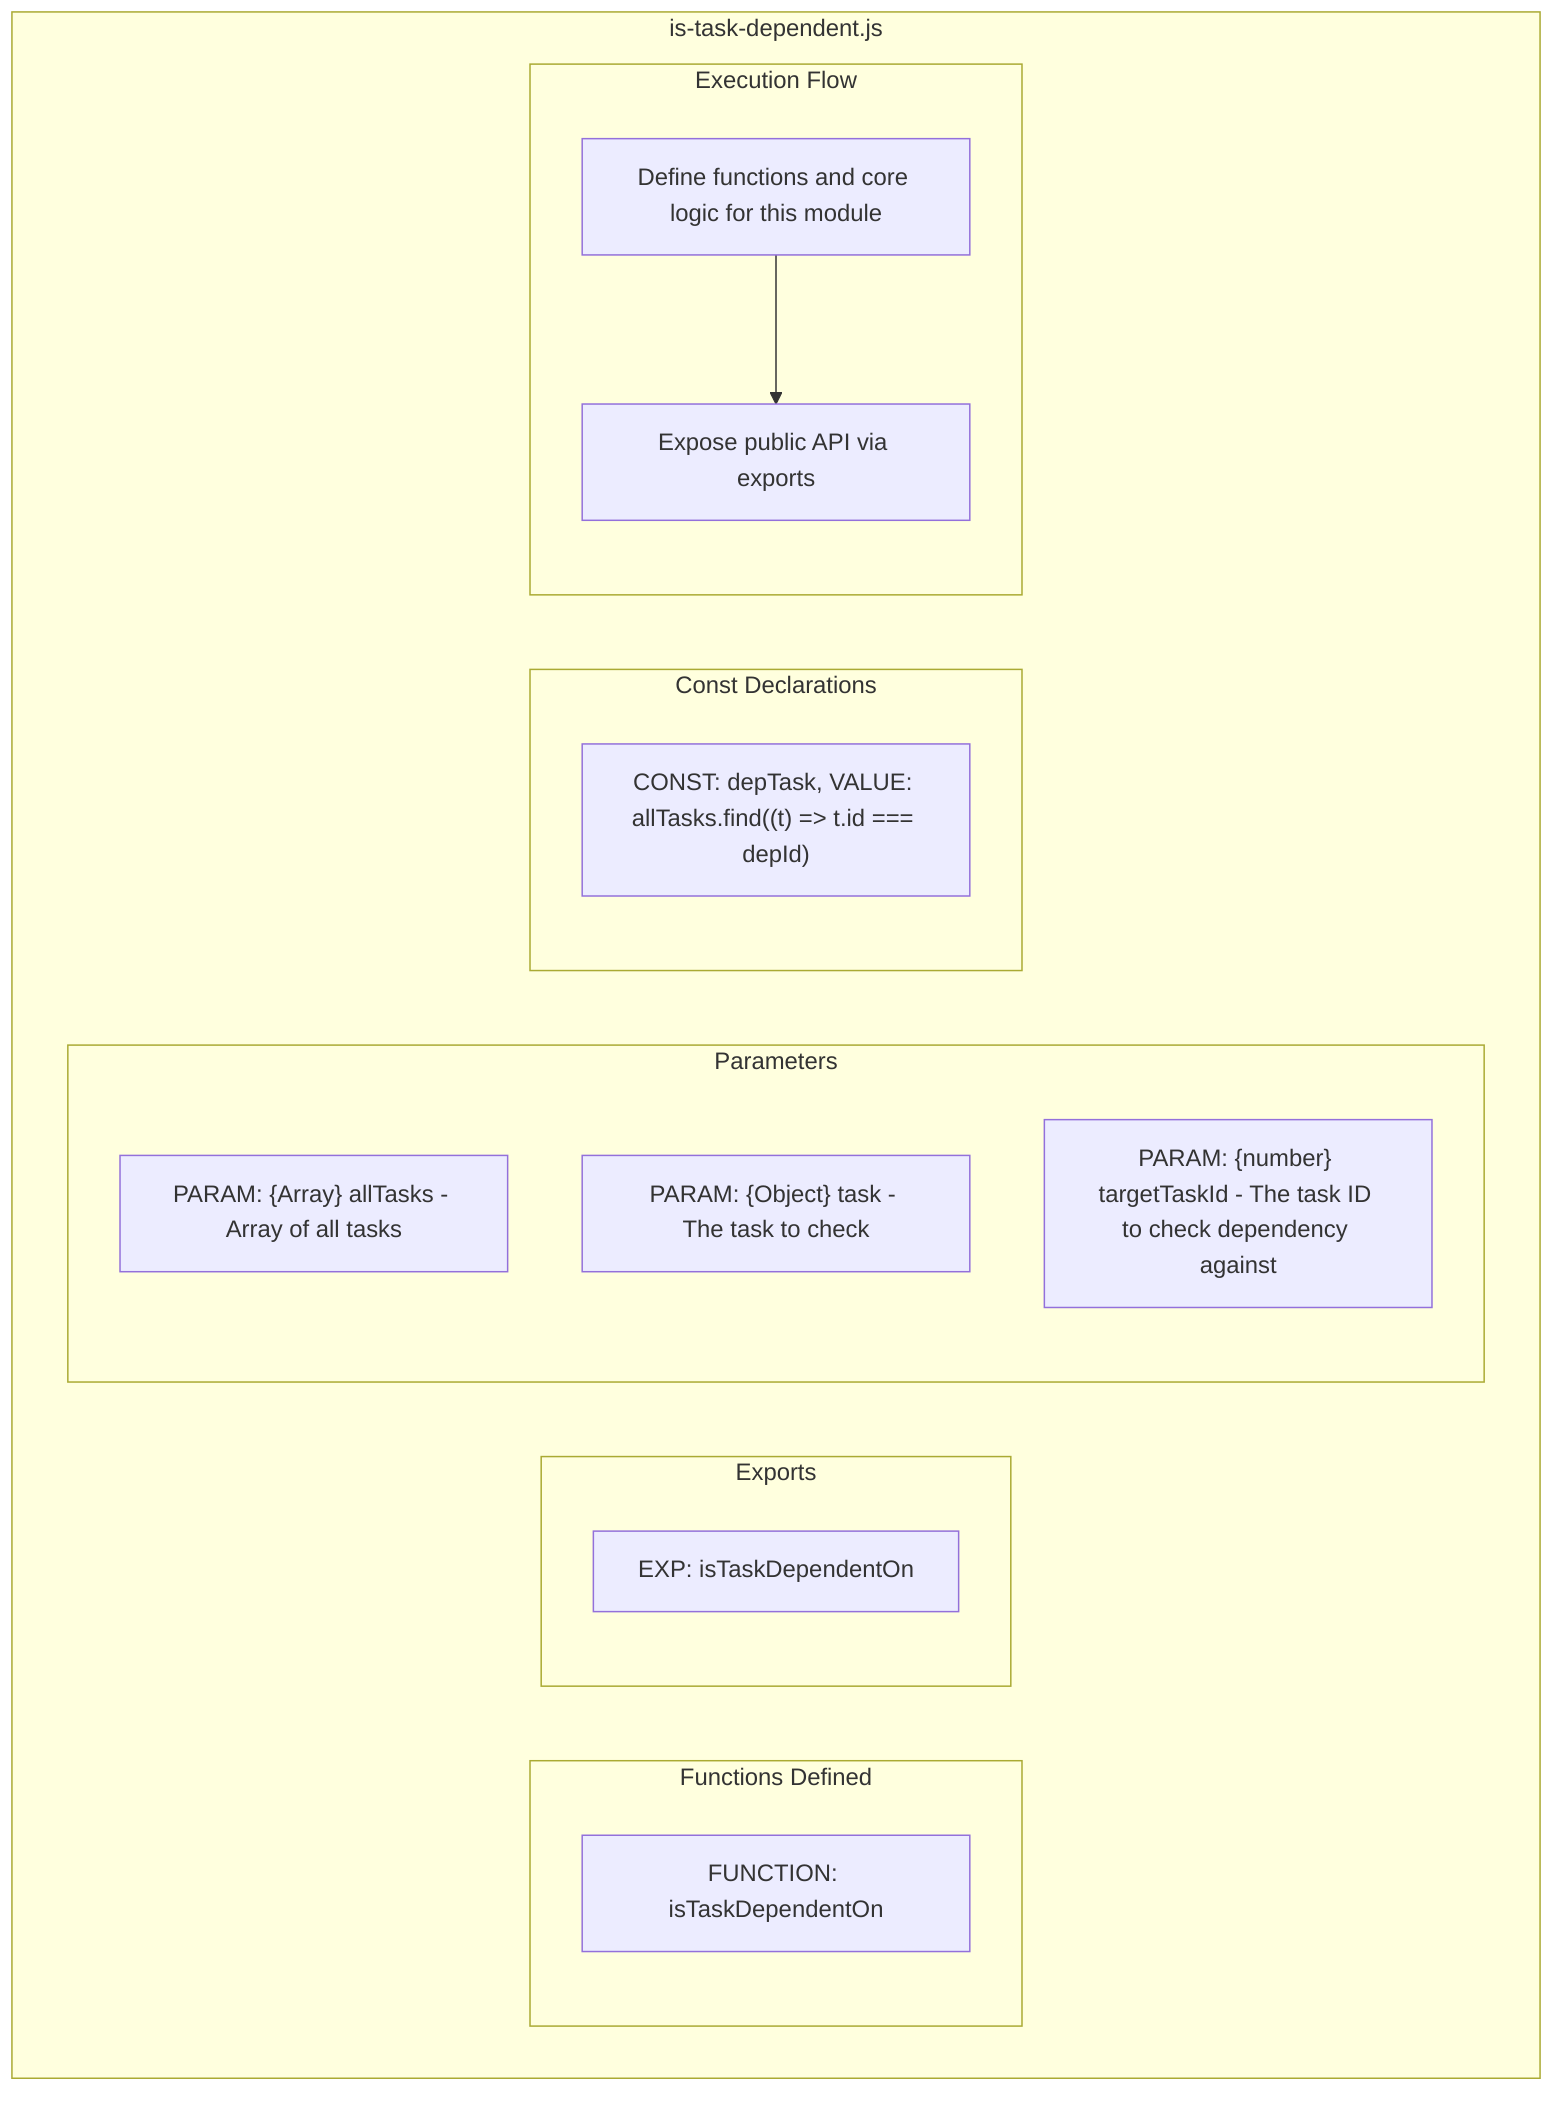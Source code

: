 flowchart TB
    subgraph FunctionsDefined["Functions Defined"]
        FU1["FUNCTION: isTaskDependentOn"]
    end
    subgraph Exports["Exports"]
        E1["EXP: isTaskDependentOn"]
    end
    subgraph Parameters["Parameters"]
        P1["PARAM: {Array} allTasks - Array of all tasks"]
        P2["PARAM: {Object} task - The task to check"]
        P3["PARAM: {number} targetTaskId - The task ID to check dependency against"]
    end
    subgraph Constants["Const Declarations"]
        C1["CONST: depTask, VALUE: allTasks.find((t) => t.id === depId)"]
    end
    subgraph ExecutionFlow["Execution Flow"]
        FL1["Define functions and core logic for this module"]
        FL2["Expose public API via exports"]
    end
    subgraph FileName["is-task-dependent.js"]
        FunctionsDefined
        Exports
        Parameters
        Constants
        ExecutionFlow
    end
    FL1 --> FL2
